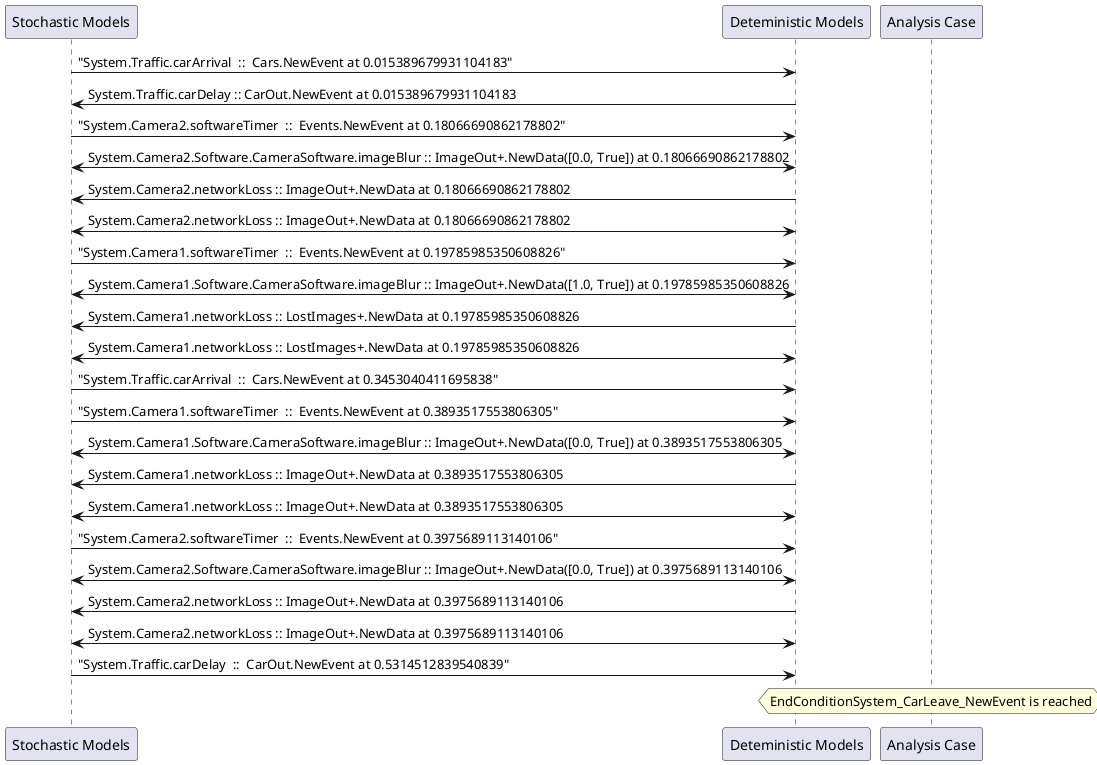 
	@startuml
	participant "Stochastic Models" as stochmodel
	participant "Deteministic Models" as detmodel
	participant "Analysis Case" as analysis
	{31892_stop} stochmodel -> detmodel : "System.Traffic.carArrival  ::  Cars.NewEvent at 0.015389679931104183"
{31899_start} detmodel -> stochmodel : System.Traffic.carDelay :: CarOut.NewEvent at 0.015389679931104183
{31877_stop} stochmodel -> detmodel : "System.Camera2.softwareTimer  ::  Events.NewEvent at 0.18066690862178802"
detmodel <-> stochmodel : System.Camera2.Software.CameraSoftware.imageBlur :: ImageOut+.NewData([0.0, True]) at 0.18066690862178802
detmodel -> stochmodel : System.Camera2.networkLoss :: ImageOut+.NewData at 0.18066690862178802
detmodel <-> stochmodel : System.Camera2.networkLoss :: ImageOut+.NewData at 0.18066690862178802
{31862_stop} stochmodel -> detmodel : "System.Camera1.softwareTimer  ::  Events.NewEvent at 0.19785985350608826"
detmodel <-> stochmodel : System.Camera1.Software.CameraSoftware.imageBlur :: ImageOut+.NewData([1.0, True]) at 0.19785985350608826
detmodel -> stochmodel : System.Camera1.networkLoss :: LostImages+.NewData at 0.19785985350608826
detmodel <-> stochmodel : System.Camera1.networkLoss :: LostImages+.NewData at 0.19785985350608826
{31893_stop} stochmodel -> detmodel : "System.Traffic.carArrival  ::  Cars.NewEvent at 0.3453040411695838"
{31863_stop} stochmodel -> detmodel : "System.Camera1.softwareTimer  ::  Events.NewEvent at 0.3893517553806305"
detmodel <-> stochmodel : System.Camera1.Software.CameraSoftware.imageBlur :: ImageOut+.NewData([0.0, True]) at 0.3893517553806305
detmodel -> stochmodel : System.Camera1.networkLoss :: ImageOut+.NewData at 0.3893517553806305
detmodel <-> stochmodel : System.Camera1.networkLoss :: ImageOut+.NewData at 0.3893517553806305
{31878_stop} stochmodel -> detmodel : "System.Camera2.softwareTimer  ::  Events.NewEvent at 0.3975689113140106"
detmodel <-> stochmodel : System.Camera2.Software.CameraSoftware.imageBlur :: ImageOut+.NewData([0.0, True]) at 0.3975689113140106
detmodel -> stochmodel : System.Camera2.networkLoss :: ImageOut+.NewData at 0.3975689113140106
detmodel <-> stochmodel : System.Camera2.networkLoss :: ImageOut+.NewData at 0.3975689113140106
{31899_stop} stochmodel -> detmodel : "System.Traffic.carDelay  ::  CarOut.NewEvent at 0.5314512839540839"
{31899_start} <-> {31899_stop} : delay
hnote over analysis 
EndConditionSystem_CarLeave_NewEvent is reached
endnote
@enduml